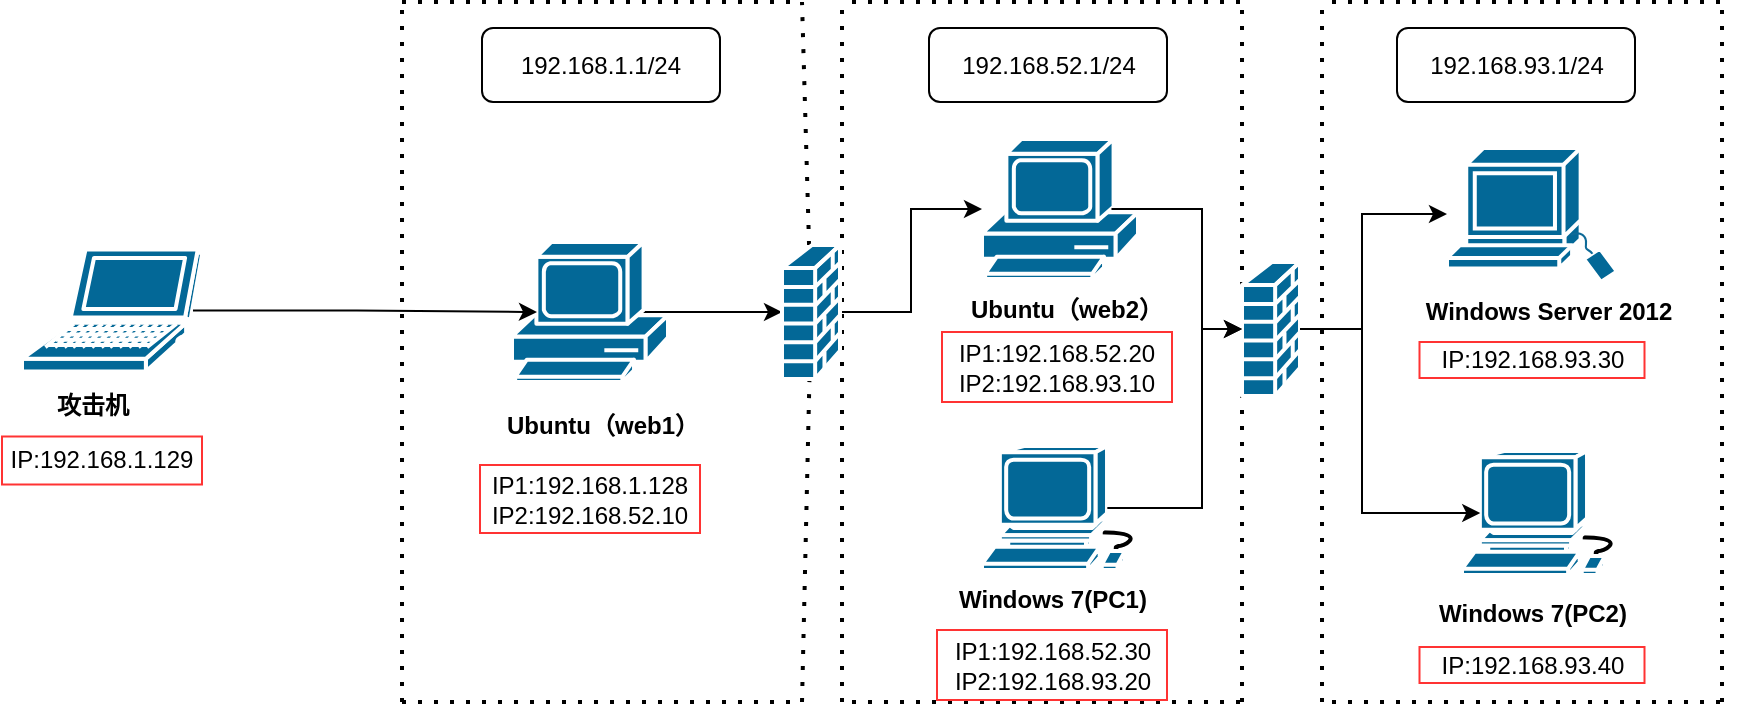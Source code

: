 <mxfile version="22.0.8" type="github">
  <diagram name="Page-1" id="c37626ed-c26b-45fb-9056-f9ebc6bb27b6">
    <mxGraphModel dx="1206" dy="637" grid="1" gridSize="10" guides="1" tooltips="1" connect="1" arrows="1" fold="1" page="1" pageScale="1" pageWidth="1100" pageHeight="850" background="none" math="0" shadow="0">
      <root>
        <mxCell id="0" />
        <mxCell id="1" parent="0" />
        <mxCell id="sXwaU6V9IVDnZZ8epgWB-1" value="" style="shape=mxgraph.cisco.computers_and_peripherals.pc;sketch=0;html=1;pointerEvents=1;dashed=0;fillColor=#036897;strokeColor=#ffffff;strokeWidth=2;verticalLabelPosition=bottom;verticalAlign=top;align=center;outlineConnect=0;" vertex="1" parent="1">
          <mxGeometry x="570" y="268.5" width="78" height="70" as="geometry" />
        </mxCell>
        <mxCell id="sXwaU6V9IVDnZZ8epgWB-58" style="edgeStyle=orthogonalEdgeStyle;rounded=0;orthogonalLoop=1;jettySize=auto;html=1;exitX=0.83;exitY=0.5;exitDx=0;exitDy=0;exitPerimeter=0;" edge="1" parent="1" source="sXwaU6V9IVDnZZ8epgWB-2" target="sXwaU6V9IVDnZZ8epgWB-31">
          <mxGeometry relative="1" as="geometry" />
        </mxCell>
        <mxCell id="sXwaU6V9IVDnZZ8epgWB-2" value="" style="shape=mxgraph.cisco.computers_and_peripherals.pc;sketch=0;html=1;pointerEvents=1;dashed=0;fillColor=#036897;strokeColor=#ffffff;strokeWidth=2;verticalLabelPosition=bottom;verticalAlign=top;align=center;outlineConnect=0;" vertex="1" parent="1">
          <mxGeometry x="335" y="320" width="78" height="70" as="geometry" />
        </mxCell>
        <mxCell id="sXwaU6V9IVDnZZ8epgWB-3" value="" style="shape=mxgraph.cisco.computers_and_peripherals.laptop;sketch=0;html=1;pointerEvents=1;dashed=0;fillColor=#036897;strokeColor=#ffffff;strokeWidth=2;verticalLabelPosition=bottom;verticalAlign=top;align=center;outlineConnect=0;" vertex="1" parent="1">
          <mxGeometry x="90" y="323.75" width="90" height="61" as="geometry" />
        </mxCell>
        <mxCell id="sXwaU6V9IVDnZZ8epgWB-4" value="" style="shape=mxgraph.cisco.computers_and_peripherals.workstation;sketch=0;html=1;pointerEvents=1;dashed=0;fillColor=#036897;strokeColor=#ffffff;strokeWidth=2;verticalLabelPosition=bottom;verticalAlign=top;align=center;outlineConnect=0;" vertex="1" parent="1">
          <mxGeometry x="570" y="422" width="83" height="62" as="geometry" />
        </mxCell>
        <mxCell id="sXwaU6V9IVDnZZ8epgWB-6" value="" style="shape=mxgraph.cisco.computers_and_peripherals.workstation;sketch=0;html=1;pointerEvents=1;dashed=0;fillColor=#036897;strokeColor=#ffffff;strokeWidth=2;verticalLabelPosition=bottom;verticalAlign=top;align=center;outlineConnect=0;" vertex="1" parent="1">
          <mxGeometry x="810" y="424.5" width="83" height="62" as="geometry" />
        </mxCell>
        <mxCell id="sXwaU6V9IVDnZZ8epgWB-7" value="" style="shape=mxgraph.cisco.computers_and_peripherals.sun_workstation;sketch=0;html=1;pointerEvents=1;dashed=0;fillColor=#036897;strokeColor=#ffffff;strokeWidth=2;verticalLabelPosition=bottom;verticalAlign=top;align=center;outlineConnect=0;" vertex="1" parent="1">
          <mxGeometry x="802.5" y="273" width="85" height="67" as="geometry" />
        </mxCell>
        <mxCell id="sXwaU6V9IVDnZZ8epgWB-8" value="&lt;b&gt;攻击机&lt;/b&gt;" style="text;html=1;align=center;verticalAlign=middle;resizable=0;points=[];autosize=1;strokeColor=none;fillColor=none;" vertex="1" parent="1">
          <mxGeometry x="95" y="387.25" width="60" height="30" as="geometry" />
        </mxCell>
        <mxCell id="sXwaU6V9IVDnZZ8epgWB-9" value="&lt;b&gt;Ubuntu（web1）&lt;/b&gt;" style="text;html=1;align=center;verticalAlign=middle;resizable=0;points=[];autosize=1;strokeColor=none;fillColor=none;" vertex="1" parent="1">
          <mxGeometry x="320" y="397" width="120" height="30" as="geometry" />
        </mxCell>
        <mxCell id="sXwaU6V9IVDnZZ8epgWB-10" value="&lt;b style=&quot;border-color: var(--border-color);&quot;&gt;Ubuntu（web2）&lt;/b&gt;" style="text;html=1;align=center;verticalAlign=middle;resizable=0;points=[];autosize=1;strokeColor=none;fillColor=none;" vertex="1" parent="1">
          <mxGeometry x="551.5" y="338.5" width="120" height="30" as="geometry" />
        </mxCell>
        <mxCell id="sXwaU6V9IVDnZZ8epgWB-11" value="&lt;b style=&quot;border-color: var(--border-color);&quot;&gt;Windows 7(PC1)&lt;/b&gt;" style="text;html=1;align=center;verticalAlign=middle;resizable=0;points=[];autosize=1;strokeColor=none;fillColor=none;" vertex="1" parent="1">
          <mxGeometry x="545" y="484" width="120" height="30" as="geometry" />
        </mxCell>
        <mxCell id="sXwaU6V9IVDnZZ8epgWB-12" value="&lt;b style=&quot;border-color: var(--border-color);&quot;&gt;Windows 7(PC2)&lt;/b&gt;" style="text;html=1;align=center;verticalAlign=middle;resizable=0;points=[];autosize=1;strokeColor=none;fillColor=none;" vertex="1" parent="1">
          <mxGeometry x="785" y="491" width="120" height="30" as="geometry" />
        </mxCell>
        <mxCell id="sXwaU6V9IVDnZZ8epgWB-13" value="&lt;b style=&quot;border-color: var(--border-color);&quot;&gt;Windows Server 2012&lt;/b&gt;" style="text;html=1;align=center;verticalAlign=middle;resizable=0;points=[];autosize=1;strokeColor=none;fillColor=none;" vertex="1" parent="1">
          <mxGeometry x="777.5" y="340" width="150" height="30" as="geometry" />
        </mxCell>
        <mxCell id="sXwaU6V9IVDnZZ8epgWB-17" value="" style="endArrow=none;dashed=1;html=1;dashPattern=1 3;strokeWidth=2;rounded=0;" edge="1" parent="1">
          <mxGeometry width="50" height="50" relative="1" as="geometry">
            <mxPoint x="280" y="200" as="sourcePoint" />
            <mxPoint x="480" y="200" as="targetPoint" />
          </mxGeometry>
        </mxCell>
        <mxCell id="sXwaU6V9IVDnZZ8epgWB-19" value="" style="endArrow=none;dashed=1;html=1;dashPattern=1 3;strokeWidth=2;rounded=0;" edge="1" parent="1">
          <mxGeometry width="50" height="50" relative="1" as="geometry">
            <mxPoint x="505" y="200" as="sourcePoint" />
            <mxPoint x="705" y="200" as="targetPoint" />
          </mxGeometry>
        </mxCell>
        <mxCell id="sXwaU6V9IVDnZZ8epgWB-20" value="" style="endArrow=none;dashed=1;html=1;dashPattern=1 3;strokeWidth=2;rounded=0;" edge="1" parent="1">
          <mxGeometry width="50" height="50" relative="1" as="geometry">
            <mxPoint x="745" y="200" as="sourcePoint" />
            <mxPoint x="945" y="200" as="targetPoint" />
          </mxGeometry>
        </mxCell>
        <mxCell id="sXwaU6V9IVDnZZ8epgWB-21" value="" style="endArrow=none;dashed=1;html=1;dashPattern=1 3;strokeWidth=2;rounded=0;" edge="1" parent="1">
          <mxGeometry width="50" height="50" relative="1" as="geometry">
            <mxPoint x="745" y="550" as="sourcePoint" />
            <mxPoint x="945" y="550" as="targetPoint" />
          </mxGeometry>
        </mxCell>
        <mxCell id="sXwaU6V9IVDnZZ8epgWB-22" value="" style="endArrow=none;dashed=1;html=1;dashPattern=1 3;strokeWidth=2;rounded=0;" edge="1" parent="1">
          <mxGeometry width="50" height="50" relative="1" as="geometry">
            <mxPoint x="505" y="550" as="sourcePoint" />
            <mxPoint x="705" y="550" as="targetPoint" />
          </mxGeometry>
        </mxCell>
        <mxCell id="sXwaU6V9IVDnZZ8epgWB-23" value="" style="endArrow=none;dashed=1;html=1;dashPattern=1 3;strokeWidth=2;rounded=0;" edge="1" parent="1">
          <mxGeometry width="50" height="50" relative="1" as="geometry">
            <mxPoint x="280" y="550" as="sourcePoint" />
            <mxPoint x="480" y="550" as="targetPoint" />
          </mxGeometry>
        </mxCell>
        <mxCell id="sXwaU6V9IVDnZZ8epgWB-24" value="" style="endArrow=none;dashed=1;html=1;dashPattern=1 3;strokeWidth=2;rounded=0;" edge="1" parent="1">
          <mxGeometry width="50" height="50" relative="1" as="geometry">
            <mxPoint x="280" y="550" as="sourcePoint" />
            <mxPoint x="280" y="200" as="targetPoint" />
          </mxGeometry>
        </mxCell>
        <mxCell id="sXwaU6V9IVDnZZ8epgWB-25" value="" style="endArrow=none;dashed=1;html=1;dashPattern=1 3;strokeWidth=2;rounded=0;" edge="1" parent="1" source="sXwaU6V9IVDnZZ8epgWB-31">
          <mxGeometry width="50" height="50" relative="1" as="geometry">
            <mxPoint x="480" y="550" as="sourcePoint" />
            <mxPoint x="480" y="200" as="targetPoint" />
          </mxGeometry>
        </mxCell>
        <mxCell id="sXwaU6V9IVDnZZ8epgWB-26" value="" style="endArrow=none;dashed=1;html=1;dashPattern=1 3;strokeWidth=2;rounded=0;" edge="1" parent="1">
          <mxGeometry width="50" height="50" relative="1" as="geometry">
            <mxPoint x="500" y="550" as="sourcePoint" />
            <mxPoint x="500" y="200" as="targetPoint" />
          </mxGeometry>
        </mxCell>
        <mxCell id="sXwaU6V9IVDnZZ8epgWB-27" value="" style="endArrow=none;dashed=1;html=1;dashPattern=1 3;strokeWidth=2;rounded=0;" edge="1" parent="1">
          <mxGeometry width="50" height="50" relative="1" as="geometry">
            <mxPoint x="700" y="550" as="sourcePoint" />
            <mxPoint x="700" y="200" as="targetPoint" />
          </mxGeometry>
        </mxCell>
        <mxCell id="sXwaU6V9IVDnZZ8epgWB-28" value="" style="endArrow=none;dashed=1;html=1;dashPattern=1 3;strokeWidth=2;rounded=0;" edge="1" parent="1">
          <mxGeometry width="50" height="50" relative="1" as="geometry">
            <mxPoint x="740" y="550" as="sourcePoint" />
            <mxPoint x="740" y="200" as="targetPoint" />
          </mxGeometry>
        </mxCell>
        <mxCell id="sXwaU6V9IVDnZZ8epgWB-29" value="" style="endArrow=none;dashed=1;html=1;dashPattern=1 3;strokeWidth=2;rounded=0;" edge="1" parent="1">
          <mxGeometry width="50" height="50" relative="1" as="geometry">
            <mxPoint x="940" y="550" as="sourcePoint" />
            <mxPoint x="940" y="200" as="targetPoint" />
          </mxGeometry>
        </mxCell>
        <mxCell id="sXwaU6V9IVDnZZ8epgWB-64" style="edgeStyle=orthogonalEdgeStyle;rounded=0;orthogonalLoop=1;jettySize=auto;html=1;exitX=1;exitY=0.5;exitDx=0;exitDy=0;exitPerimeter=0;" edge="1" parent="1" source="sXwaU6V9IVDnZZ8epgWB-33" target="sXwaU6V9IVDnZZ8epgWB-7">
          <mxGeometry relative="1" as="geometry">
            <Array as="points">
              <mxPoint x="760" y="364" />
              <mxPoint x="760" y="306" />
            </Array>
          </mxGeometry>
        </mxCell>
        <mxCell id="sXwaU6V9IVDnZZ8epgWB-33" value="" style="shape=mxgraph.cisco.security.firewall;sketch=0;html=1;pointerEvents=1;dashed=0;fillColor=#036897;strokeColor=#ffffff;strokeWidth=2;verticalLabelPosition=bottom;verticalAlign=top;align=center;outlineConnect=0;" vertex="1" parent="1">
          <mxGeometry x="700" y="330" width="29" height="67" as="geometry" />
        </mxCell>
        <mxCell id="sXwaU6V9IVDnZZ8epgWB-37" value="IP:192.168.1.129" style="whiteSpace=wrap;html=1;strokeColor=#FF3333;" vertex="1" parent="1">
          <mxGeometry x="80" y="417.25" width="100" height="24" as="geometry" />
        </mxCell>
        <mxCell id="sXwaU6V9IVDnZZ8epgWB-39" value="IP1:192.168.1.128&lt;br&gt;IP2:192.168.52.10" style="whiteSpace=wrap;html=1;strokeColor=#FF3333;" vertex="1" parent="1">
          <mxGeometry x="319" y="431.5" width="110" height="34" as="geometry" />
        </mxCell>
        <mxCell id="sXwaU6V9IVDnZZ8epgWB-47" value="IP1:192.168.52.20&lt;br&gt;IP2:192.168.93.10" style="whiteSpace=wrap;html=1;strokeColor=#FF3333;" vertex="1" parent="1">
          <mxGeometry x="550" y="365" width="115" height="35" as="geometry" />
        </mxCell>
        <mxCell id="sXwaU6V9IVDnZZ8epgWB-48" value="IP1:192.168.52.30&lt;br&gt;IP2:192.168.93.20" style="whiteSpace=wrap;html=1;strokeColor=#FF3333;" vertex="1" parent="1">
          <mxGeometry x="547.5" y="514" width="115" height="35" as="geometry" />
        </mxCell>
        <mxCell id="sXwaU6V9IVDnZZ8epgWB-49" value="IP:192.168.93.30" style="whiteSpace=wrap;html=1;strokeColor=#FF3333;" vertex="1" parent="1">
          <mxGeometry x="788.75" y="370" width="112.5" height="18" as="geometry" />
        </mxCell>
        <mxCell id="sXwaU6V9IVDnZZ8epgWB-51" value="IP:192.168.93.40" style="whiteSpace=wrap;html=1;strokeColor=#FF3333;" vertex="1" parent="1">
          <mxGeometry x="788.75" y="522.5" width="112.5" height="18" as="geometry" />
        </mxCell>
        <mxCell id="sXwaU6V9IVDnZZ8epgWB-57" style="edgeStyle=orthogonalEdgeStyle;rounded=0;orthogonalLoop=1;jettySize=auto;html=1;exitX=0.95;exitY=0.5;exitDx=0;exitDy=0;exitPerimeter=0;entryX=0.16;entryY=0.5;entryDx=0;entryDy=0;entryPerimeter=0;" edge="1" parent="1" source="sXwaU6V9IVDnZZ8epgWB-3" target="sXwaU6V9IVDnZZ8epgWB-2">
          <mxGeometry relative="1" as="geometry" />
        </mxCell>
        <mxCell id="sXwaU6V9IVDnZZ8epgWB-59" value="" style="endArrow=none;dashed=1;html=1;dashPattern=1 3;strokeWidth=2;rounded=0;" edge="1" parent="1" target="sXwaU6V9IVDnZZ8epgWB-31">
          <mxGeometry width="50" height="50" relative="1" as="geometry">
            <mxPoint x="480" y="550" as="sourcePoint" />
            <mxPoint x="480" y="200" as="targetPoint" />
          </mxGeometry>
        </mxCell>
        <mxCell id="sXwaU6V9IVDnZZ8epgWB-60" style="edgeStyle=orthogonalEdgeStyle;rounded=0;orthogonalLoop=1;jettySize=auto;html=1;exitX=1;exitY=0.5;exitDx=0;exitDy=0;exitPerimeter=0;" edge="1" parent="1" source="sXwaU6V9IVDnZZ8epgWB-31" target="sXwaU6V9IVDnZZ8epgWB-1">
          <mxGeometry relative="1" as="geometry" />
        </mxCell>
        <mxCell id="sXwaU6V9IVDnZZ8epgWB-31" value="" style="shape=mxgraph.cisco.security.firewall;sketch=0;html=1;pointerEvents=1;dashed=0;fillColor=#036897;strokeColor=#ffffff;strokeWidth=2;verticalLabelPosition=bottom;verticalAlign=top;align=center;outlineConnect=0;" vertex="1" parent="1">
          <mxGeometry x="470" y="321.5" width="29" height="67" as="geometry" />
        </mxCell>
        <mxCell id="sXwaU6V9IVDnZZ8epgWB-61" style="edgeStyle=orthogonalEdgeStyle;rounded=0;orthogonalLoop=1;jettySize=auto;html=1;exitX=0.83;exitY=0.5;exitDx=0;exitDy=0;exitPerimeter=0;entryX=0;entryY=0.5;entryDx=0;entryDy=0;entryPerimeter=0;" edge="1" parent="1" source="sXwaU6V9IVDnZZ8epgWB-1" target="sXwaU6V9IVDnZZ8epgWB-33">
          <mxGeometry relative="1" as="geometry">
            <Array as="points">
              <mxPoint x="680" y="304" />
              <mxPoint x="680" y="364" />
            </Array>
          </mxGeometry>
        </mxCell>
        <mxCell id="sXwaU6V9IVDnZZ8epgWB-63" style="edgeStyle=orthogonalEdgeStyle;rounded=0;orthogonalLoop=1;jettySize=auto;html=1;exitX=0.755;exitY=0.5;exitDx=0;exitDy=0;exitPerimeter=0;entryX=0;entryY=0.5;entryDx=0;entryDy=0;entryPerimeter=0;" edge="1" parent="1" source="sXwaU6V9IVDnZZ8epgWB-4" target="sXwaU6V9IVDnZZ8epgWB-33">
          <mxGeometry relative="1" as="geometry">
            <Array as="points">
              <mxPoint x="680" y="453" />
              <mxPoint x="680" y="364" />
            </Array>
          </mxGeometry>
        </mxCell>
        <mxCell id="sXwaU6V9IVDnZZ8epgWB-65" style="edgeStyle=orthogonalEdgeStyle;rounded=0;orthogonalLoop=1;jettySize=auto;html=1;exitX=1;exitY=0.5;exitDx=0;exitDy=0;exitPerimeter=0;entryX=0.11;entryY=0.5;entryDx=0;entryDy=0;entryPerimeter=0;" edge="1" parent="1" source="sXwaU6V9IVDnZZ8epgWB-33" target="sXwaU6V9IVDnZZ8epgWB-6">
          <mxGeometry relative="1" as="geometry">
            <Array as="points">
              <mxPoint x="760" y="364" />
              <mxPoint x="760" y="456" />
            </Array>
          </mxGeometry>
        </mxCell>
        <mxCell id="sXwaU6V9IVDnZZ8epgWB-68" value="192.168.1.1/24" style="rounded=1;whiteSpace=wrap;html=1;" vertex="1" parent="1">
          <mxGeometry x="320" y="213" width="119" height="37" as="geometry" />
        </mxCell>
        <mxCell id="sXwaU6V9IVDnZZ8epgWB-69" value="192.168.52.1/24" style="rounded=1;whiteSpace=wrap;html=1;" vertex="1" parent="1">
          <mxGeometry x="543.5" y="213" width="119" height="37" as="geometry" />
        </mxCell>
        <mxCell id="sXwaU6V9IVDnZZ8epgWB-70" value="192.168.93.1/24" style="rounded=1;whiteSpace=wrap;html=1;" vertex="1" parent="1">
          <mxGeometry x="777.5" y="213" width="119" height="37" as="geometry" />
        </mxCell>
      </root>
    </mxGraphModel>
  </diagram>
</mxfile>
